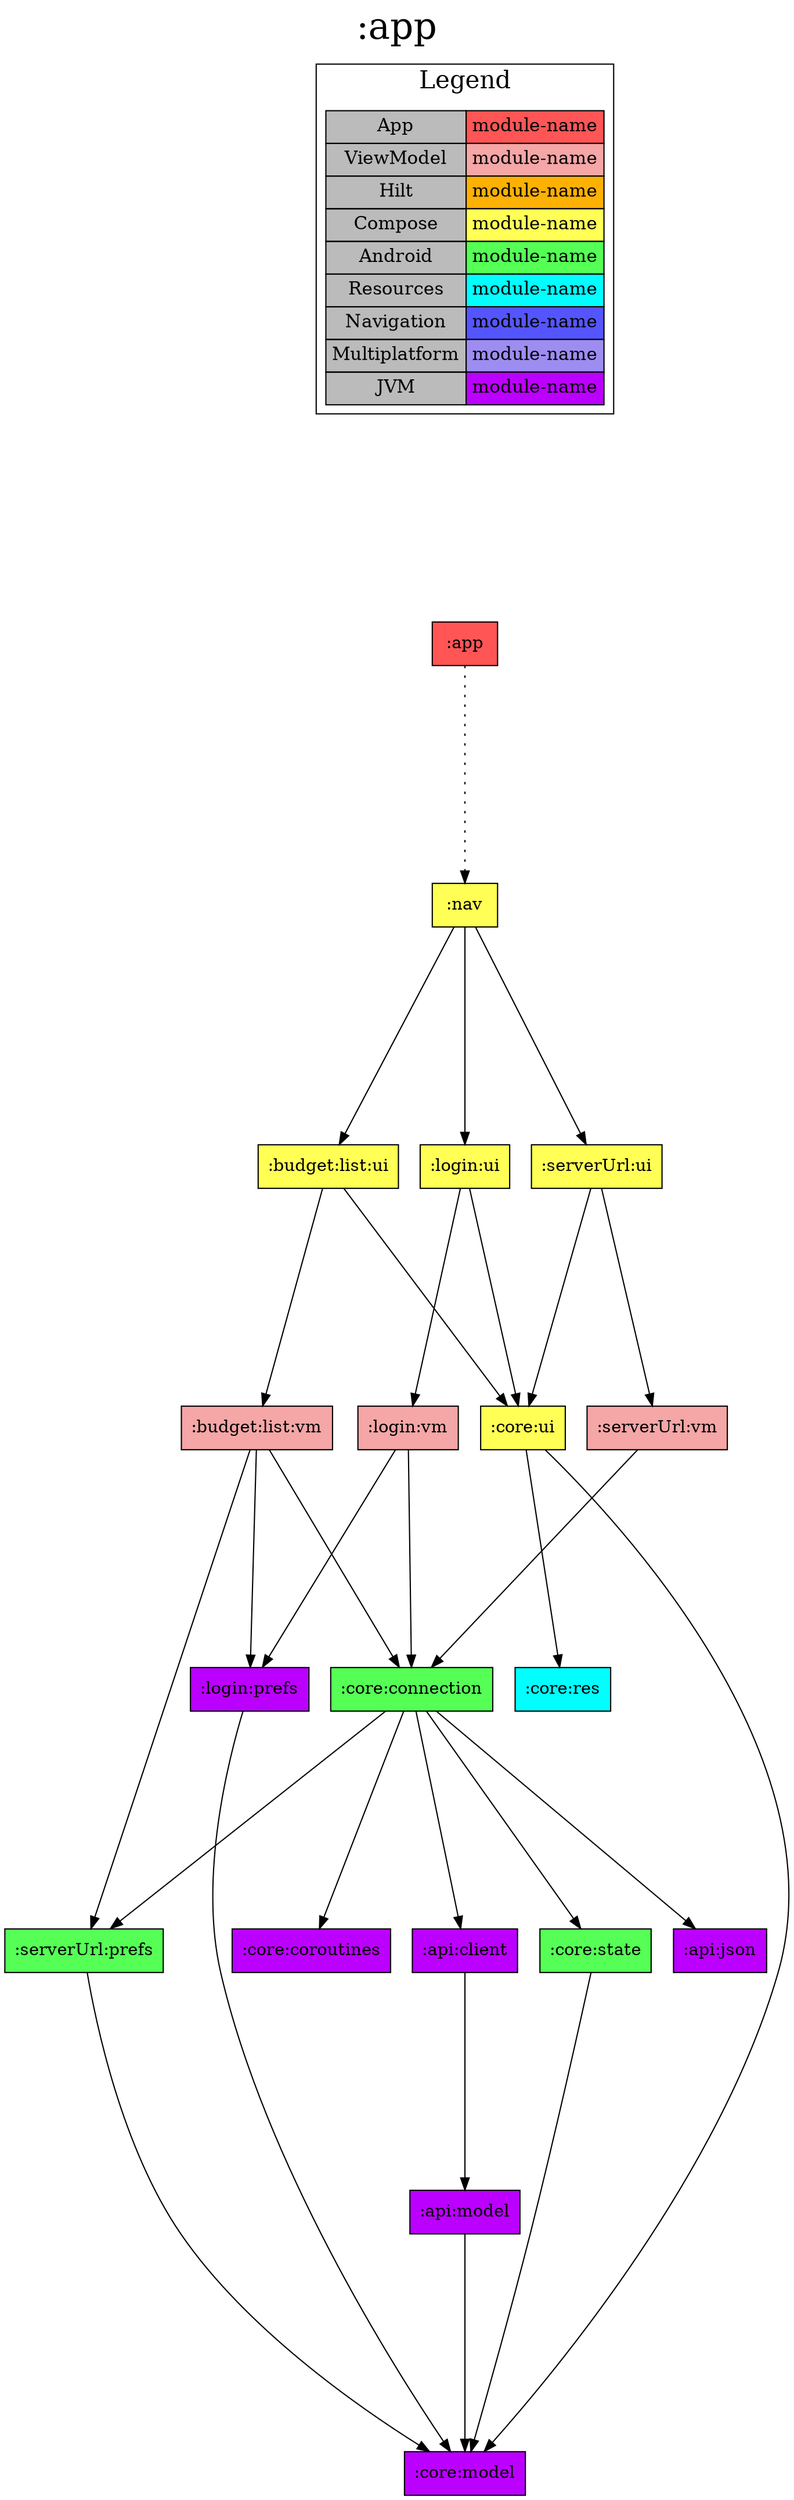 digraph {
edge ["dir"="forward"]
graph ["dpi"="100","label"=":app","labelloc"="t","fontsize"="30","ranksep"="2.5","rankdir"="TB"]
node ["style"="filled"]
":app" ["shape"="box","fillcolor"="#FF5555"]
":nav" ["fillcolor"="#FFFF55","shape"="box"]
":budget:list:ui" ["fillcolor"="#FFFF55","shape"="box"]
":budget:list:vm" ["fillcolor"="#F5A6A6","shape"="box"]
":core:connection" ["fillcolor"="#55FF55","shape"="box"]
":api:client" ["fillcolor"="#BB00FF","shape"="box"]
":api:model" ["fillcolor"="#BB00FF","shape"="box"]
":core:model" ["fillcolor"="#BB00FF","shape"="box"]
":api:json" ["fillcolor"="#BB00FF","shape"="box"]
":core:coroutines" ["fillcolor"="#BB00FF","shape"="box"]
":core:state" ["fillcolor"="#55FF55","shape"="box"]
":serverUrl:prefs" ["fillcolor"="#55FF55","shape"="box"]
":login:prefs" ["fillcolor"="#BB00FF","shape"="box"]
":core:ui" ["fillcolor"="#FFFF55","shape"="box"]
":core:res" ["fillcolor"="#00FFFF","shape"="box"]
":login:ui" ["fillcolor"="#FFFF55","shape"="box"]
":login:vm" ["fillcolor"="#F5A6A6","shape"="box"]
":serverUrl:ui" ["fillcolor"="#FFFF55","shape"="box"]
":serverUrl:vm" ["fillcolor"="#F5A6A6","shape"="box"]
{
edge ["dir"="none"]
graph ["rank"="same"]
":app"
}
":app" -> ":nav" ["style"="dotted"]
":nav" -> ":budget:list:ui"
":nav" -> ":login:ui"
":nav" -> ":serverUrl:ui"
":budget:list:ui" -> ":budget:list:vm"
":budget:list:ui" -> ":core:ui"
":budget:list:vm" -> ":core:connection"
":budget:list:vm" -> ":login:prefs"
":budget:list:vm" -> ":serverUrl:prefs"
":core:connection" -> ":api:client"
":core:connection" -> ":api:json"
":core:connection" -> ":core:coroutines"
":core:connection" -> ":core:state"
":core:connection" -> ":serverUrl:prefs"
":api:client" -> ":api:model"
":api:model" -> ":core:model"
":core:state" -> ":core:model"
":serverUrl:prefs" -> ":core:model"
":login:prefs" -> ":core:model"
":core:ui" -> ":core:model"
":core:ui" -> ":core:res"
":login:ui" -> ":core:ui"
":login:ui" -> ":login:vm"
":login:vm" -> ":core:connection"
":login:vm" -> ":login:prefs"
":serverUrl:ui" -> ":core:ui"
":serverUrl:ui" -> ":serverUrl:vm"
":serverUrl:vm" -> ":core:connection"
subgraph "cluster_legend" {
edge ["dir"="none"]
graph ["label"="Legend","fontsize"="20"]
"Legend" ["style"="filled","fillcolor"="#bbbbbb","shape"="none","margin"="0","fontsize"="15","label"=<
<TABLE BORDER="0" CELLBORDER="1" CELLSPACING="0" CELLPADDING="4">
<TR><TD>App</TD><TD BGCOLOR="#FF5555">module-name</TD></TR>
<TR><TD>ViewModel</TD><TD BGCOLOR="#F5A6A6">module-name</TD></TR>
<TR><TD>Hilt</TD><TD BGCOLOR="#FCB103">module-name</TD></TR>
<TR><TD>Compose</TD><TD BGCOLOR="#FFFF55">module-name</TD></TR>
<TR><TD>Android</TD><TD BGCOLOR="#55FF55">module-name</TD></TR>
<TR><TD>Resources</TD><TD BGCOLOR="#00FFFF">module-name</TD></TR>
<TR><TD>Navigation</TD><TD BGCOLOR="#5555FF">module-name</TD></TR>
<TR><TD>Multiplatform</TD><TD BGCOLOR="#9D8DF1">module-name</TD></TR>
<TR><TD>JVM</TD><TD BGCOLOR="#BB00FF">module-name</TD></TR>
</TABLE>
>]
} -> ":app" ["style"="invis"]
}